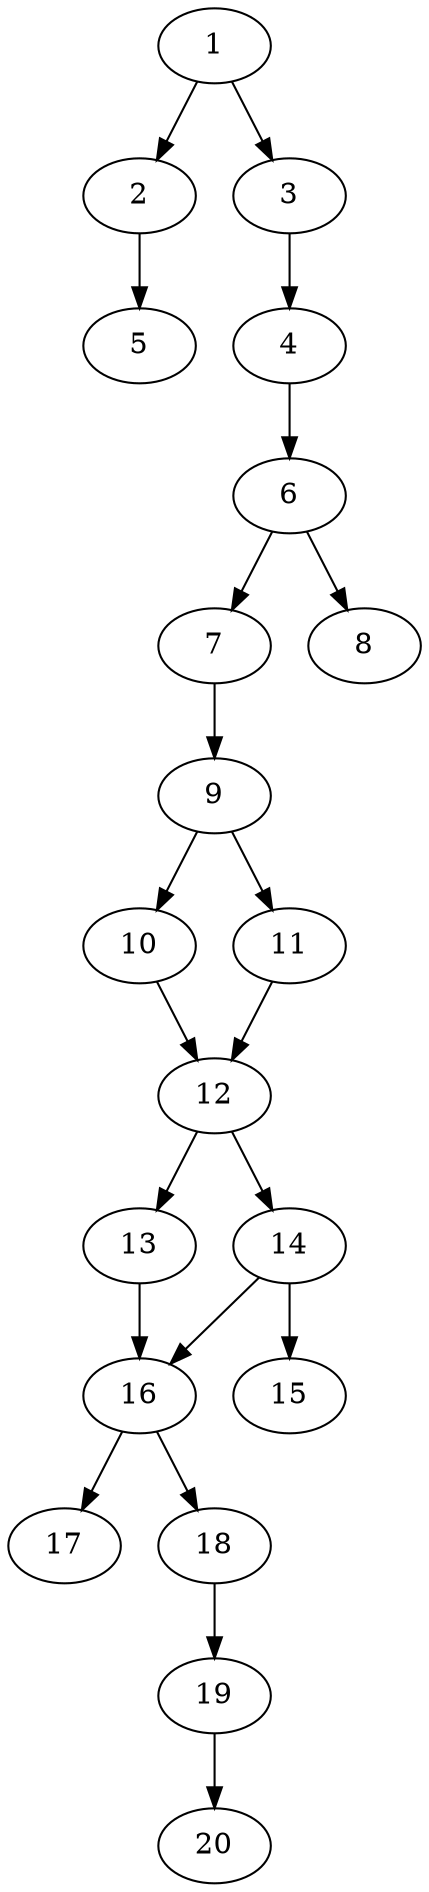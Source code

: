 // DAG automatically generated by daggen at Thu Oct  3 13:58:43 2019
// ./daggen --dot -n 20 --ccr 0.3 --fat 0.3 --regular 0.5 --density 0.6 --mindata 5242880 --maxdata 52428800 
digraph G {
  1 [size="73274027", alpha="0.03", expect_size="21982208"] 
  1 -> 2 [size ="21982208"]
  1 -> 3 [size ="21982208"]
  2 [size="74192213", alpha="0.02", expect_size="22257664"] 
  2 -> 5 [size ="22257664"]
  3 [size="130501973", alpha="0.06", expect_size="39150592"] 
  3 -> 4 [size ="39150592"]
  4 [size="112414720", alpha="0.07", expect_size="33724416"] 
  4 -> 6 [size ="33724416"]
  5 [size="76888747", alpha="0.10", expect_size="23066624"] 
  6 [size="172530347", alpha="0.19", expect_size="51759104"] 
  6 -> 7 [size ="51759104"]
  6 -> 8 [size ="51759104"]
  7 [size="48592213", alpha="0.13", expect_size="14577664"] 
  7 -> 9 [size ="14577664"]
  8 [size="101645653", alpha="0.16", expect_size="30493696"] 
  9 [size="86316373", alpha="0.15", expect_size="25894912"] 
  9 -> 10 [size ="25894912"]
  9 -> 11 [size ="25894912"]
  10 [size="67529387", alpha="0.02", expect_size="20258816"] 
  10 -> 12 [size ="20258816"]
  11 [size="108243627", alpha="0.02", expect_size="32473088"] 
  11 -> 12 [size ="32473088"]
  12 [size="134287360", alpha="0.17", expect_size="40286208"] 
  12 -> 13 [size ="40286208"]
  12 -> 14 [size ="40286208"]
  13 [size="146193067", alpha="0.12", expect_size="43857920"] 
  13 -> 16 [size ="43857920"]
  14 [size="35642027", alpha="0.17", expect_size="10692608"] 
  14 -> 15 [size ="10692608"]
  14 -> 16 [size ="10692608"]
  15 [size="94330880", alpha="0.01", expect_size="28299264"] 
  16 [size="18776747", alpha="0.07", expect_size="5633024"] 
  16 -> 17 [size ="5633024"]
  16 -> 18 [size ="5633024"]
  17 [size="167509333", alpha="0.07", expect_size="50252800"] 
  18 [size="115298987", alpha="0.05", expect_size="34589696"] 
  18 -> 19 [size ="34589696"]
  19 [size="81373867", alpha="0.07", expect_size="24412160"] 
  19 -> 20 [size ="24412160"]
  20 [size="45004800", alpha="0.20", expect_size="13501440"] 
}
